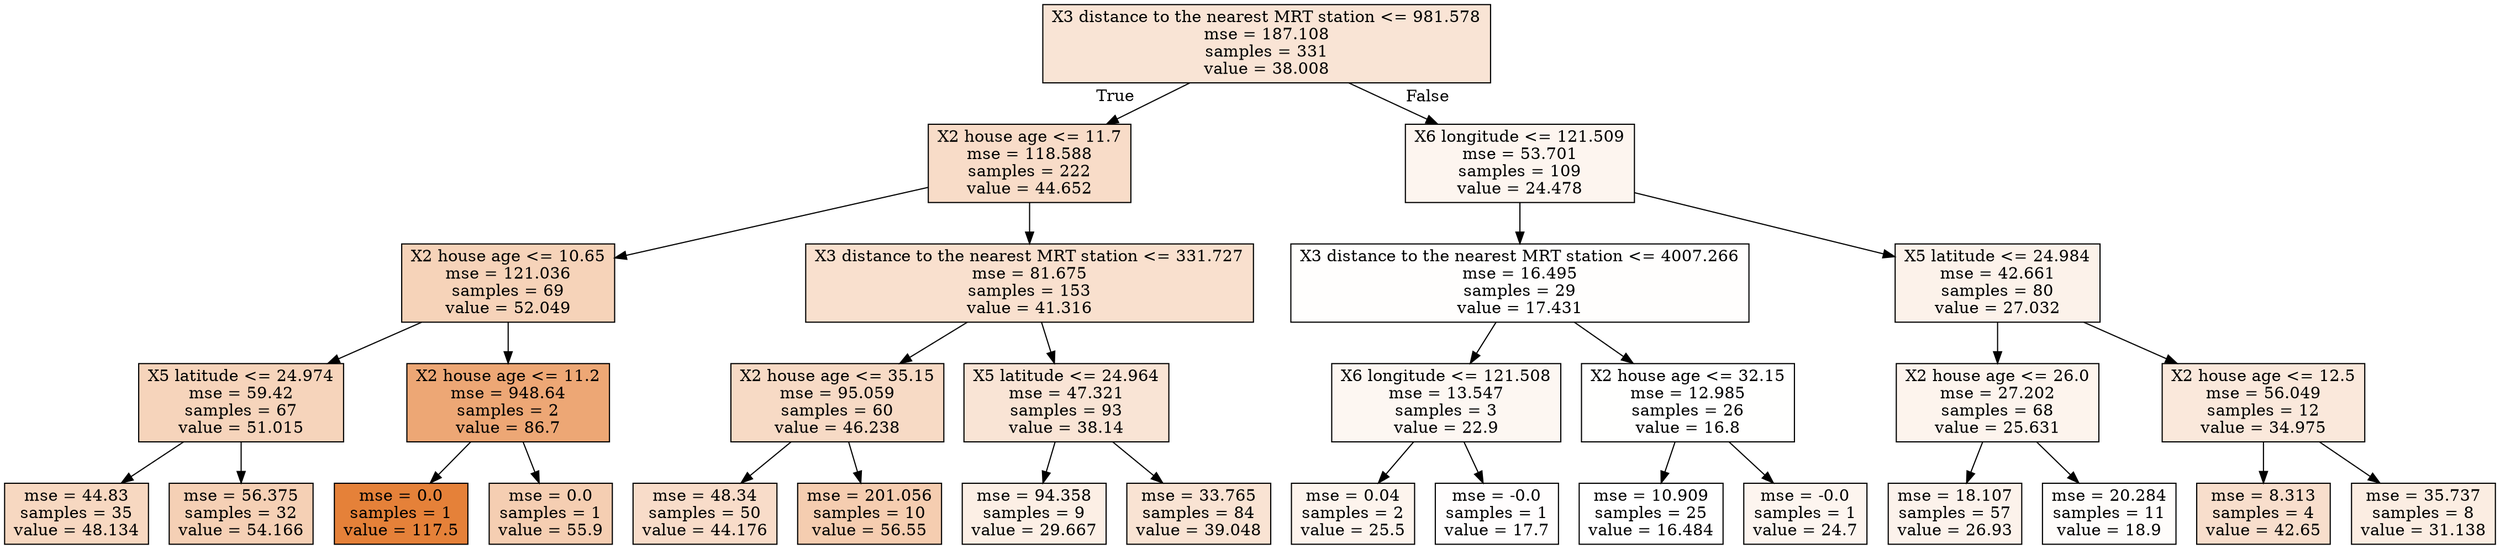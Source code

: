 digraph Tree {
node [shape=box, style="filled", color="black"] ;
0 [label="X3 distance to the nearest MRT station <= 981.578\nmse = 187.108\nsamples = 331\nvalue = 38.008", fillcolor="#f9e4d5"] ;
1 [label="X2 house age <= 11.7\nmse = 118.588\nsamples = 222\nvalue = 44.652", fillcolor="#f8dcc8"] ;
0 -> 1 [labeldistance=2.5, labelangle=45, headlabel="True"] ;
2 [label="X2 house age <= 10.65\nmse = 121.036\nsamples = 69\nvalue = 52.049", fillcolor="#f6d3b9"] ;
1 -> 2 ;
3 [label="X5 latitude <= 24.974\nmse = 59.42\nsamples = 67\nvalue = 51.015", fillcolor="#f6d4bb"] ;
2 -> 3 ;
4 [label="mse = 44.83\nsamples = 35\nvalue = 48.134", fillcolor="#f7d8c1"] ;
3 -> 4 ;
5 [label="mse = 56.375\nsamples = 32\nvalue = 54.166", fillcolor="#f5d0b5"] ;
3 -> 5 ;
6 [label="X2 house age <= 11.2\nmse = 948.64\nsamples = 2\nvalue = 86.7", fillcolor="#eda775"] ;
2 -> 6 ;
7 [label="mse = 0.0\nsamples = 1\nvalue = 117.5", fillcolor="#e58139"] ;
6 -> 7 ;
8 [label="mse = 0.0\nsamples = 1\nvalue = 55.9", fillcolor="#f5ceb2"] ;
6 -> 8 ;
9 [label="X3 distance to the nearest MRT station <= 331.727\nmse = 81.675\nsamples = 153\nvalue = 41.316", fillcolor="#f9e0ce"] ;
1 -> 9 ;
10 [label="X2 house age <= 35.15\nmse = 95.059\nsamples = 60\nvalue = 46.238", fillcolor="#f7dac5"] ;
9 -> 10 ;
11 [label="mse = 48.34\nsamples = 50\nvalue = 44.176", fillcolor="#f8dcc9"] ;
10 -> 11 ;
12 [label="mse = 201.056\nsamples = 10\nvalue = 56.55", fillcolor="#f5cdb0"] ;
10 -> 12 ;
13 [label="X5 latitude <= 24.964\nmse = 47.321\nsamples = 93\nvalue = 38.14", fillcolor="#f9e4d5"] ;
9 -> 13 ;
14 [label="mse = 94.358\nsamples = 9\nvalue = 29.667", fillcolor="#fcefe5"] ;
13 -> 14 ;
15 [label="mse = 33.765\nsamples = 84\nvalue = 39.048", fillcolor="#f9e3d3"] ;
13 -> 15 ;
16 [label="X6 longitude <= 121.509\nmse = 53.701\nsamples = 109\nvalue = 24.478", fillcolor="#fdf5ef"] ;
0 -> 16 [labeldistance=2.5, labelangle=-45, headlabel="False"] ;
17 [label="X3 distance to the nearest MRT station <= 4007.266\nmse = 16.495\nsamples = 29\nvalue = 17.431", fillcolor="#fffefd"] ;
16 -> 17 ;
18 [label="X6 longitude <= 121.508\nmse = 13.547\nsamples = 3\nvalue = 22.9", fillcolor="#fdf7f2"] ;
17 -> 18 ;
19 [label="mse = 0.04\nsamples = 2\nvalue = 25.5", fillcolor="#fdf4ed"] ;
18 -> 19 ;
20 [label="mse = -0.0\nsamples = 1\nvalue = 17.7", fillcolor="#fffdfd"] ;
18 -> 20 ;
21 [label="X2 house age <= 32.15\nmse = 12.985\nsamples = 26\nvalue = 16.8", fillcolor="#fffffe"] ;
17 -> 21 ;
22 [label="mse = 10.909\nsamples = 25\nvalue = 16.484", fillcolor="#ffffff"] ;
21 -> 22 ;
23 [label="mse = -0.0\nsamples = 1\nvalue = 24.7", fillcolor="#fdf5ef"] ;
21 -> 23 ;
24 [label="X5 latitude <= 24.984\nmse = 42.661\nsamples = 80\nvalue = 27.032", fillcolor="#fcf2ea"] ;
16 -> 24 ;
25 [label="X2 house age <= 26.0\nmse = 27.202\nsamples = 68\nvalue = 25.631", fillcolor="#fdf4ed"] ;
24 -> 25 ;
26 [label="mse = 18.107\nsamples = 57\nvalue = 26.93", fillcolor="#fcf2eb"] ;
25 -> 26 ;
27 [label="mse = 20.284\nsamples = 11\nvalue = 18.9", fillcolor="#fefcfa"] ;
25 -> 27 ;
28 [label="X2 house age <= 12.5\nmse = 56.049\nsamples = 12\nvalue = 34.975", fillcolor="#fae8db"] ;
24 -> 28 ;
29 [label="mse = 8.313\nsamples = 4\nvalue = 42.65", fillcolor="#f8decc"] ;
28 -> 29 ;
30 [label="mse = 35.737\nsamples = 8\nvalue = 31.138", fillcolor="#fbede2"] ;
28 -> 30 ;
}